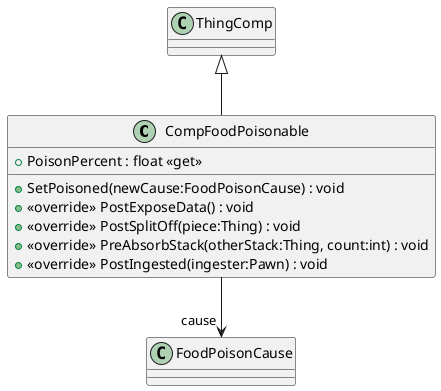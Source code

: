 @startuml
class CompFoodPoisonable {
    + PoisonPercent : float <<get>>
    + SetPoisoned(newCause:FoodPoisonCause) : void
    + <<override>> PostExposeData() : void
    + <<override>> PostSplitOff(piece:Thing) : void
    + <<override>> PreAbsorbStack(otherStack:Thing, count:int) : void
    + <<override>> PostIngested(ingester:Pawn) : void
}
ThingComp <|-- CompFoodPoisonable
CompFoodPoisonable --> "cause" FoodPoisonCause
@enduml
